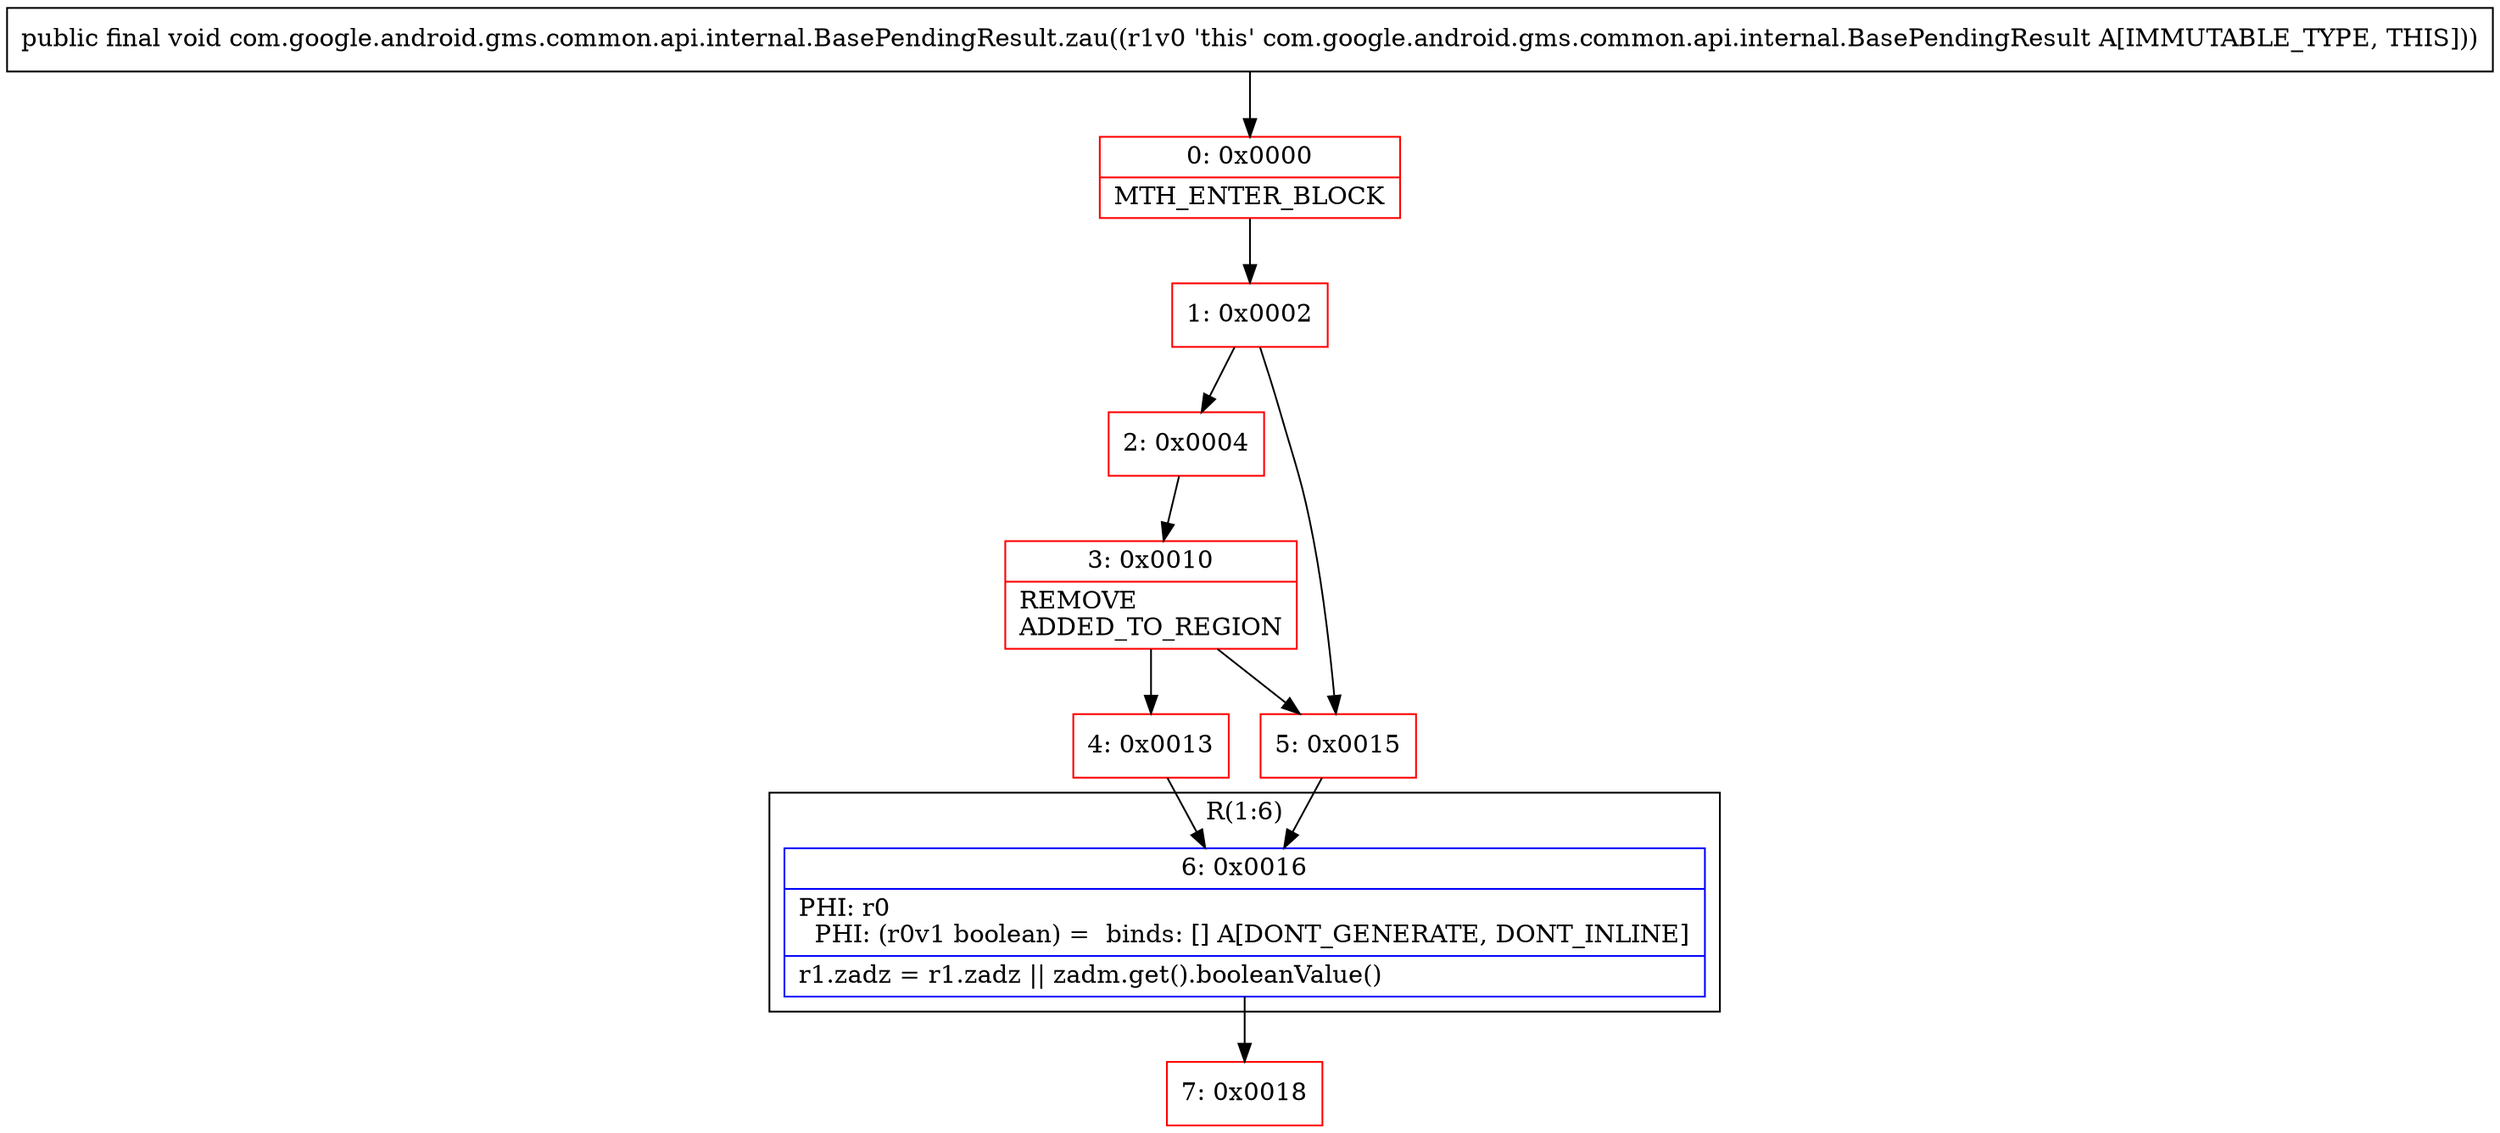 digraph "CFG forcom.google.android.gms.common.api.internal.BasePendingResult.zau()V" {
subgraph cluster_Region_263919158 {
label = "R(1:6)";
node [shape=record,color=blue];
Node_6 [shape=record,label="{6\:\ 0x0016|PHI: r0 \l  PHI: (r0v1 boolean) =  binds: [] A[DONT_GENERATE, DONT_INLINE]\l|r1.zadz = r1.zadz \|\| zadm.get().booleanValue()\l}"];
}
Node_0 [shape=record,color=red,label="{0\:\ 0x0000|MTH_ENTER_BLOCK\l}"];
Node_1 [shape=record,color=red,label="{1\:\ 0x0002}"];
Node_2 [shape=record,color=red,label="{2\:\ 0x0004}"];
Node_3 [shape=record,color=red,label="{3\:\ 0x0010|REMOVE\lADDED_TO_REGION\l}"];
Node_4 [shape=record,color=red,label="{4\:\ 0x0013}"];
Node_5 [shape=record,color=red,label="{5\:\ 0x0015}"];
Node_7 [shape=record,color=red,label="{7\:\ 0x0018}"];
MethodNode[shape=record,label="{public final void com.google.android.gms.common.api.internal.BasePendingResult.zau((r1v0 'this' com.google.android.gms.common.api.internal.BasePendingResult A[IMMUTABLE_TYPE, THIS])) }"];
MethodNode -> Node_0;
Node_6 -> Node_7;
Node_0 -> Node_1;
Node_1 -> Node_2;
Node_1 -> Node_5;
Node_2 -> Node_3;
Node_3 -> Node_4;
Node_3 -> Node_5;
Node_4 -> Node_6;
Node_5 -> Node_6;
}

